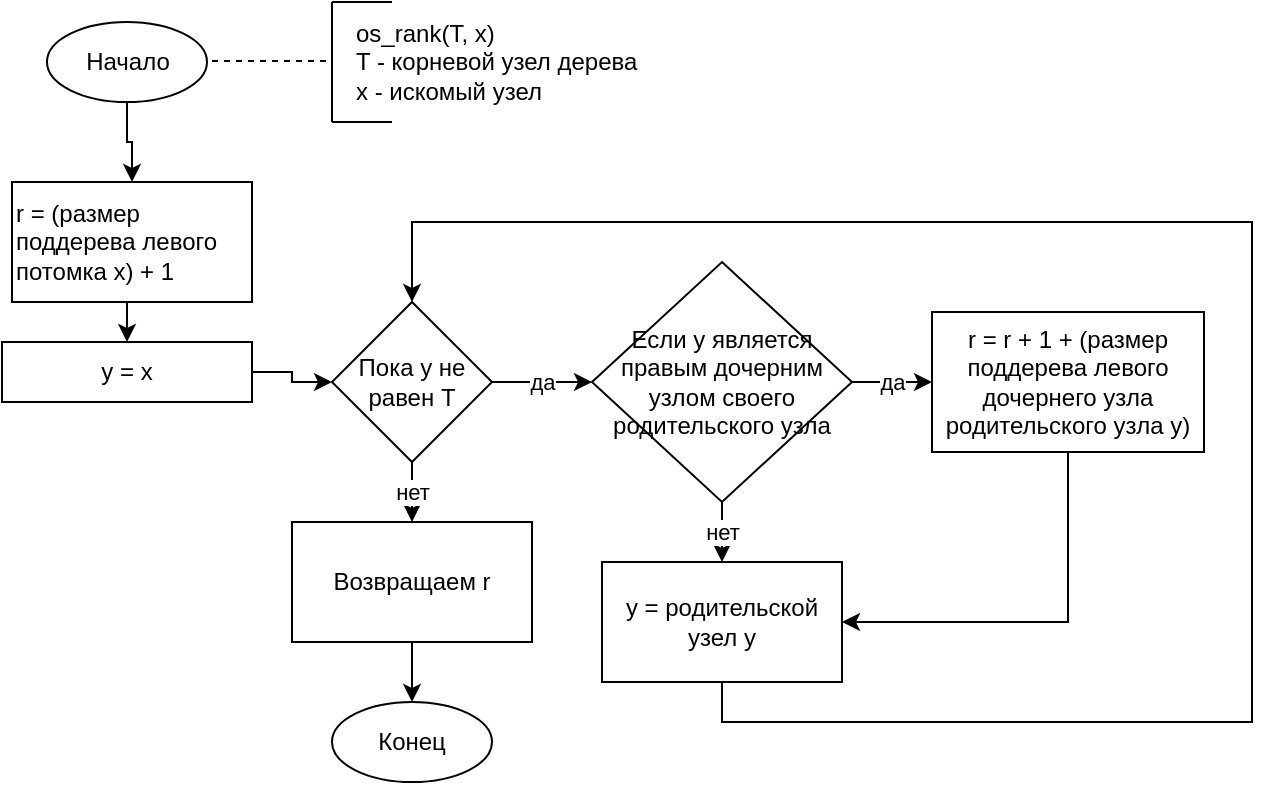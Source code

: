 <mxfile version="13.10.6" type="device"><diagram id="OhHhN3Ke3UsfjgdTw_Qf" name="Page-1"><mxGraphModel dx="813" dy="479" grid="1" gridSize="10" guides="1" tooltips="1" connect="1" arrows="1" fold="1" page="1" pageScale="1" pageWidth="827" pageHeight="1169" math="0" shadow="0"><root><mxCell id="0"/><mxCell id="1" parent="0"/><mxCell id="aWeVajs1K02k1jTTKFQl-20" style="edgeStyle=orthogonalEdgeStyle;rounded=0;orthogonalLoop=1;jettySize=auto;html=1;exitX=0.5;exitY=1;exitDx=0;exitDy=0;entryX=0.5;entryY=0;entryDx=0;entryDy=0;" edge="1" parent="1" source="XA5eu8ElNTDWFKcU3Doe-1" target="aWeVajs1K02k1jTTKFQl-7"><mxGeometry relative="1" as="geometry"/></mxCell><mxCell id="XA5eu8ElNTDWFKcU3Doe-1" value="Начало" style="ellipse;whiteSpace=wrap;html=1;" parent="1" vertex="1"><mxGeometry x="207.5" y="160" width="80" height="40" as="geometry"/></mxCell><mxCell id="XA5eu8ElNTDWFKcU3Doe-2" value="Конец" style="ellipse;whiteSpace=wrap;html=1;" parent="1" vertex="1"><mxGeometry x="350" y="500" width="80" height="40" as="geometry"/></mxCell><mxCell id="aWeVajs1K02k1jTTKFQl-1" value="" style="endArrow=none;dashed=1;html=1;" edge="1" parent="1"><mxGeometry width="50" height="50" relative="1" as="geometry"><mxPoint x="290" y="179.5" as="sourcePoint"/><mxPoint x="350" y="179.5" as="targetPoint"/></mxGeometry></mxCell><mxCell id="aWeVajs1K02k1jTTKFQl-2" value="" style="endArrow=none;html=1;" edge="1" parent="1"><mxGeometry width="50" height="50" relative="1" as="geometry"><mxPoint x="350" y="210" as="sourcePoint"/><mxPoint x="350" y="150" as="targetPoint"/></mxGeometry></mxCell><mxCell id="aWeVajs1K02k1jTTKFQl-3" value="" style="endArrow=none;html=1;" edge="1" parent="1"><mxGeometry width="50" height="50" relative="1" as="geometry"><mxPoint x="350" y="210" as="sourcePoint"/><mxPoint x="380" y="210" as="targetPoint"/></mxGeometry></mxCell><mxCell id="aWeVajs1K02k1jTTKFQl-4" value="" style="endArrow=none;html=1;" edge="1" parent="1"><mxGeometry width="50" height="50" relative="1" as="geometry"><mxPoint x="350" y="150" as="sourcePoint"/><mxPoint x="380" y="150" as="targetPoint"/></mxGeometry></mxCell><mxCell id="aWeVajs1K02k1jTTKFQl-5" value="os_rank(T, x)&lt;br&gt;T - корневой узел дерева&lt;br&gt;x - искомый узел" style="text;html=1;strokeColor=none;fillColor=none;align=left;verticalAlign=middle;whiteSpace=wrap;rounded=0;" vertex="1" parent="1"><mxGeometry x="360" y="150" width="150" height="60" as="geometry"/></mxCell><mxCell id="aWeVajs1K02k1jTTKFQl-21" style="edgeStyle=orthogonalEdgeStyle;rounded=0;orthogonalLoop=1;jettySize=auto;html=1;exitX=0.5;exitY=1;exitDx=0;exitDy=0;entryX=0.5;entryY=0;entryDx=0;entryDy=0;" edge="1" parent="1" source="aWeVajs1K02k1jTTKFQl-7" target="aWeVajs1K02k1jTTKFQl-8"><mxGeometry relative="1" as="geometry"/></mxCell><mxCell id="aWeVajs1K02k1jTTKFQl-7" value="r = (размер поддерева левого потомка х) + 1" style="rounded=0;whiteSpace=wrap;html=1;align=left;" vertex="1" parent="1"><mxGeometry x="190" y="240" width="120" height="60" as="geometry"/></mxCell><mxCell id="aWeVajs1K02k1jTTKFQl-24" style="edgeStyle=orthogonalEdgeStyle;rounded=0;orthogonalLoop=1;jettySize=auto;html=1;exitX=1;exitY=0.5;exitDx=0;exitDy=0;entryX=0;entryY=0.5;entryDx=0;entryDy=0;" edge="1" parent="1" source="aWeVajs1K02k1jTTKFQl-8" target="aWeVajs1K02k1jTTKFQl-9"><mxGeometry relative="1" as="geometry"/></mxCell><mxCell id="aWeVajs1K02k1jTTKFQl-8" value="у = х" style="rounded=0;whiteSpace=wrap;html=1;align=center;" vertex="1" parent="1"><mxGeometry x="185" y="320" width="125" height="30" as="geometry"/></mxCell><mxCell id="aWeVajs1K02k1jTTKFQl-11" value="да" style="edgeStyle=orthogonalEdgeStyle;rounded=0;orthogonalLoop=1;jettySize=auto;html=1;exitX=1;exitY=0.5;exitDx=0;exitDy=0;entryX=0;entryY=0.5;entryDx=0;entryDy=0;" edge="1" parent="1" source="aWeVajs1K02k1jTTKFQl-9" target="aWeVajs1K02k1jTTKFQl-10"><mxGeometry relative="1" as="geometry"/></mxCell><mxCell id="aWeVajs1K02k1jTTKFQl-27" value="нет" style="edgeStyle=orthogonalEdgeStyle;rounded=0;orthogonalLoop=1;jettySize=auto;html=1;exitX=0.5;exitY=1;exitDx=0;exitDy=0;entryX=0.5;entryY=0;entryDx=0;entryDy=0;" edge="1" parent="1" source="aWeVajs1K02k1jTTKFQl-9" target="aWeVajs1K02k1jTTKFQl-17"><mxGeometry relative="1" as="geometry"/></mxCell><mxCell id="aWeVajs1K02k1jTTKFQl-9" value="Пока у не равен Т" style="rhombus;whiteSpace=wrap;html=1;align=center;" vertex="1" parent="1"><mxGeometry x="350" y="300" width="80" height="80" as="geometry"/></mxCell><mxCell id="aWeVajs1K02k1jTTKFQl-14" value="да" style="edgeStyle=orthogonalEdgeStyle;rounded=0;orthogonalLoop=1;jettySize=auto;html=1;exitX=1;exitY=0.5;exitDx=0;exitDy=0;entryX=0;entryY=0.5;entryDx=0;entryDy=0;" edge="1" parent="1" source="aWeVajs1K02k1jTTKFQl-10" target="aWeVajs1K02k1jTTKFQl-12"><mxGeometry relative="1" as="geometry"/></mxCell><mxCell id="aWeVajs1K02k1jTTKFQl-15" value="нет" style="edgeStyle=orthogonalEdgeStyle;rounded=0;orthogonalLoop=1;jettySize=auto;html=1;exitX=0.5;exitY=1;exitDx=0;exitDy=0;entryX=0.5;entryY=0;entryDx=0;entryDy=0;" edge="1" parent="1" source="aWeVajs1K02k1jTTKFQl-10" target="aWeVajs1K02k1jTTKFQl-13"><mxGeometry relative="1" as="geometry"/></mxCell><mxCell id="aWeVajs1K02k1jTTKFQl-10" value="Если у является правым дочерним узлом своего родительского узла" style="rhombus;whiteSpace=wrap;html=1;align=center;" vertex="1" parent="1"><mxGeometry x="480" y="280" width="130" height="120" as="geometry"/></mxCell><mxCell id="aWeVajs1K02k1jTTKFQl-16" style="edgeStyle=orthogonalEdgeStyle;rounded=0;orthogonalLoop=1;jettySize=auto;html=1;exitX=0.5;exitY=1;exitDx=0;exitDy=0;entryX=1;entryY=0.5;entryDx=0;entryDy=0;" edge="1" parent="1" source="aWeVajs1K02k1jTTKFQl-12" target="aWeVajs1K02k1jTTKFQl-13"><mxGeometry relative="1" as="geometry"/></mxCell><mxCell id="aWeVajs1K02k1jTTKFQl-12" value="r = r + 1 + (размер поддерева левого дочернего узла родительского узла у)" style="rounded=0;whiteSpace=wrap;html=1;align=center;" vertex="1" parent="1"><mxGeometry x="650" y="305" width="136" height="70" as="geometry"/></mxCell><mxCell id="aWeVajs1K02k1jTTKFQl-25" style="edgeStyle=orthogonalEdgeStyle;rounded=0;orthogonalLoop=1;jettySize=auto;html=1;exitX=0.5;exitY=1;exitDx=0;exitDy=0;entryX=0.5;entryY=0;entryDx=0;entryDy=0;" edge="1" parent="1" source="aWeVajs1K02k1jTTKFQl-13" target="aWeVajs1K02k1jTTKFQl-9"><mxGeometry relative="1" as="geometry"><Array as="points"><mxPoint x="545" y="510"/><mxPoint x="810" y="510"/><mxPoint x="810" y="260"/><mxPoint x="390" y="260"/></Array></mxGeometry></mxCell><mxCell id="aWeVajs1K02k1jTTKFQl-13" value="у = родительской узел у" style="rounded=0;whiteSpace=wrap;html=1;align=center;" vertex="1" parent="1"><mxGeometry x="485" y="430" width="120" height="60" as="geometry"/></mxCell><mxCell id="aWeVajs1K02k1jTTKFQl-19" style="edgeStyle=orthogonalEdgeStyle;rounded=0;orthogonalLoop=1;jettySize=auto;html=1;exitX=0.5;exitY=1;exitDx=0;exitDy=0;entryX=0.5;entryY=0;entryDx=0;entryDy=0;" edge="1" parent="1" source="aWeVajs1K02k1jTTKFQl-17" target="XA5eu8ElNTDWFKcU3Doe-2"><mxGeometry relative="1" as="geometry"/></mxCell><mxCell id="aWeVajs1K02k1jTTKFQl-17" value="Возвращаем r" style="rounded=0;whiteSpace=wrap;html=1;align=center;" vertex="1" parent="1"><mxGeometry x="330" y="410" width="120" height="60" as="geometry"/></mxCell></root></mxGraphModel></diagram></mxfile>